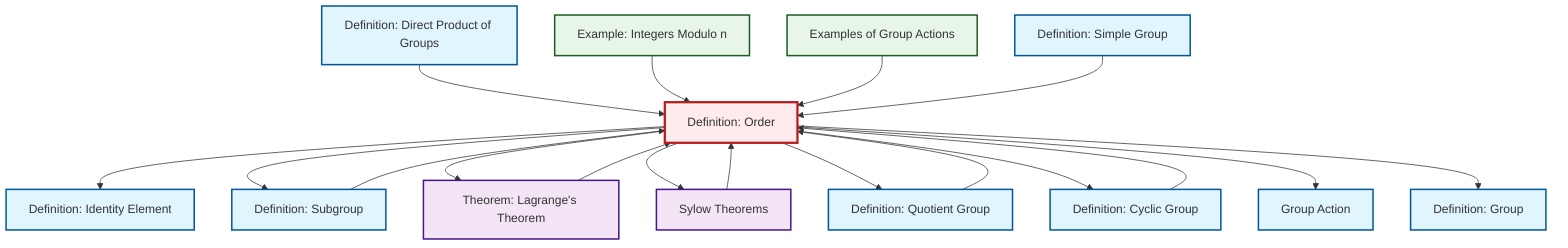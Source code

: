 graph TD
    classDef definition fill:#e1f5fe,stroke:#01579b,stroke-width:2px
    classDef theorem fill:#f3e5f5,stroke:#4a148c,stroke-width:2px
    classDef axiom fill:#fff3e0,stroke:#e65100,stroke-width:2px
    classDef example fill:#e8f5e9,stroke:#1b5e20,stroke-width:2px
    classDef current fill:#ffebee,stroke:#b71c1c,stroke-width:3px
    ex-group-action-examples["Examples of Group Actions"]:::example
    def-cyclic-group["Definition: Cyclic Group"]:::definition
    ex-quotient-integers-mod-n["Example: Integers Modulo n"]:::example
    def-subgroup["Definition: Subgroup"]:::definition
    def-quotient-group["Definition: Quotient Group"]:::definition
    def-simple-group["Definition: Simple Group"]:::definition
    def-identity-element["Definition: Identity Element"]:::definition
    def-order["Definition: Order"]:::definition
    thm-sylow["Sylow Theorems"]:::theorem
    thm-lagrange["Theorem: Lagrange's Theorem"]:::theorem
    def-group["Definition: Group"]:::definition
    def-direct-product["Definition: Direct Product of Groups"]:::definition
    def-group-action["Group Action"]:::definition
    def-order --> def-identity-element
    def-order --> def-subgroup
    def-order --> thm-lagrange
    def-order --> thm-sylow
    def-direct-product --> def-order
    def-order --> def-quotient-group
    def-cyclic-group --> def-order
    thm-sylow --> def-order
    def-subgroup --> def-order
    def-order --> def-cyclic-group
    def-quotient-group --> def-order
    ex-quotient-integers-mod-n --> def-order
    def-order --> def-group-action
    thm-lagrange --> def-order
    ex-group-action-examples --> def-order
    def-order --> def-group
    def-simple-group --> def-order
    class def-order current